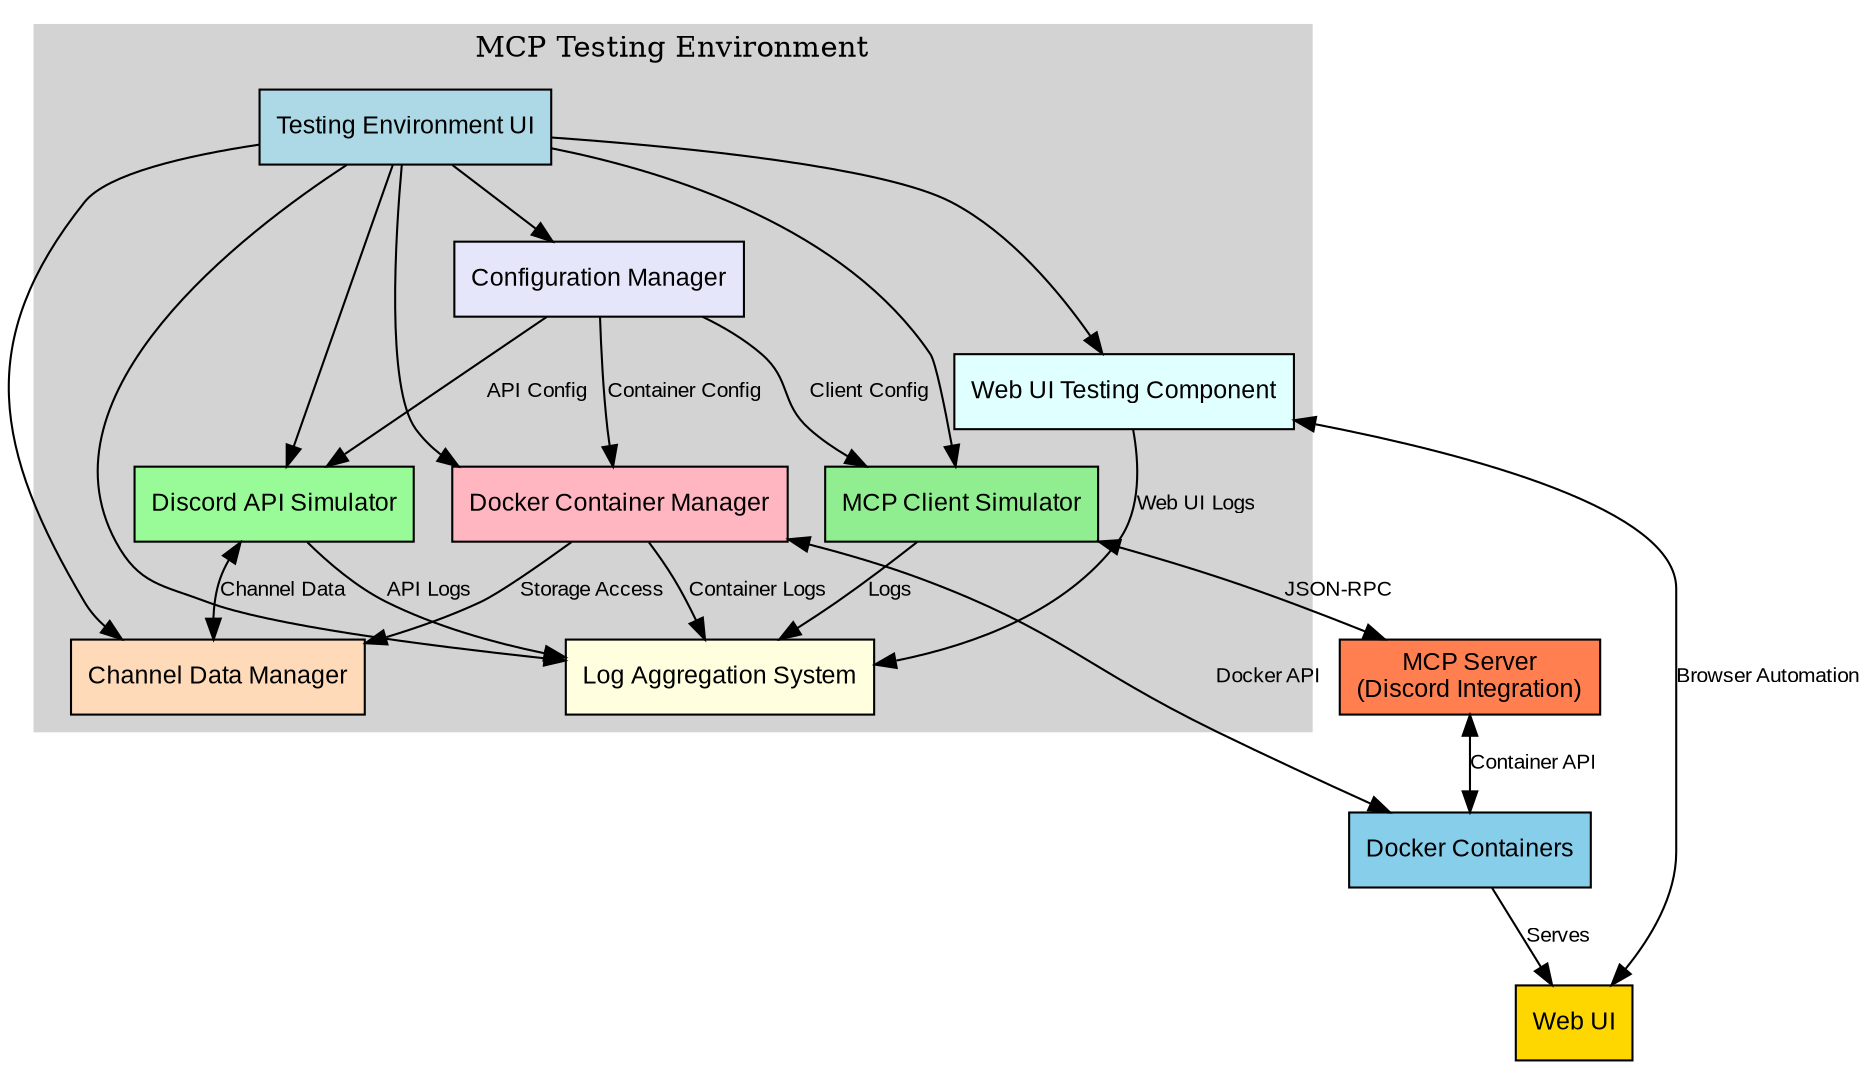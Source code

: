
digraph MCP_Testing_Environment {
    rankdir=TB;
    node [shape=box, style=filled, fontname="Arial", fontsize=12];
    edge [fontname="Arial", fontsize=10];
    
    subgraph cluster_testing_environment {
        label="MCP Testing Environment";
        style=filled;
        color=lightgrey;
        
        // Core Components
        TestingUI [label="Testing Environment UI", fillcolor=lightblue];
        ClientSim [label="MCP Client Simulator", fillcolor=lightgreen];
        LogAggregator [label="Log Aggregation System", fillcolor=lightyellow];
        DockerManager [label="Docker Container Manager", fillcolor=lightpink];
        WebUITester [label="Web UI Testing Component", fillcolor=lightcyan];
        ConfigManager [label="Configuration Manager", fillcolor=lavender];
        
        // Discord-specific components
        DiscordSim [label="Discord API Simulator", fillcolor=palegreen];
        ChannelData [label="Channel Data Manager", fillcolor=peachpuff];
        
        // Connections between components
        TestingUI -> ClientSim;
        TestingUI -> LogAggregator;
        TestingUI -> DockerManager;
        TestingUI -> WebUITester;
        TestingUI -> ConfigManager;
        TestingUI -> DiscordSim;
        TestingUI -> ChannelData;
        
        ClientSim -> LogAggregator [label="Logs"];
        DockerManager -> LogAggregator [label="Container Logs"];
        WebUITester -> LogAggregator [label="Web UI Logs"];
        DiscordSim -> LogAggregator [label="API Logs"];
        
        ConfigManager -> ClientSim [label="Client Config"];
        ConfigManager -> DockerManager [label="Container Config"];
        ConfigManager -> DiscordSim [label="API Config"];
        
        DiscordSim -> ChannelData [dir=both, label="Channel Data"];
        DockerManager -> ChannelData [label="Storage Access"];
    }
    
    // External Components
    MCP_Server [label="MCP Server
(Discord Integration)", fillcolor=coral];
    Docker_Containers [label="Docker Containers", fillcolor=skyblue];
    Web_UI [label="Web UI", fillcolor=gold];
    
    // Connections to external components
    ClientSim -> MCP_Server [dir=both, label="JSON-RPC"];
    DockerManager -> Docker_Containers [dir=both, label="Docker API"];
    WebUITester -> Web_UI [dir=both, label="Browser Automation"];
    MCP_Server -> Docker_Containers [dir=both, label="Container API"];
    Docker_Containers -> Web_UI [label="Serves"];
}
